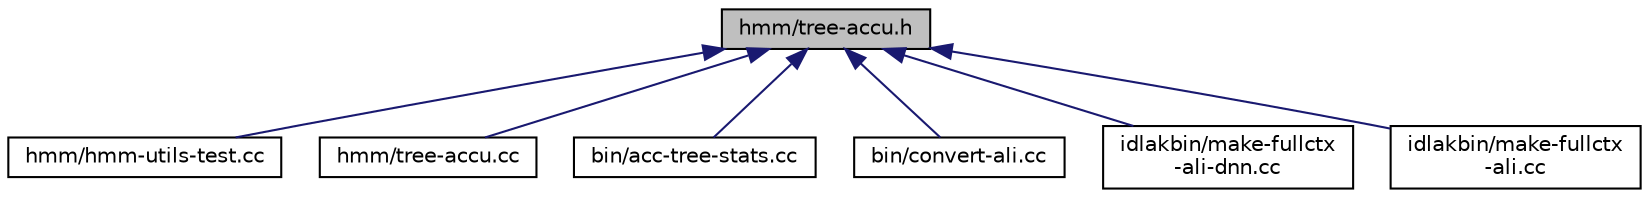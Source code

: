digraph "hmm/tree-accu.h"
{
  edge [fontname="Helvetica",fontsize="10",labelfontname="Helvetica",labelfontsize="10"];
  node [fontname="Helvetica",fontsize="10",shape=record];
  Node61 [label="hmm/tree-accu.h",height=0.2,width=0.4,color="black", fillcolor="grey75", style="filled", fontcolor="black"];
  Node61 -> Node62 [dir="back",color="midnightblue",fontsize="10",style="solid",fontname="Helvetica"];
  Node62 [label="hmm/hmm-utils-test.cc",height=0.2,width=0.4,color="black", fillcolor="white", style="filled",URL="$hmm-utils-test_8cc.html"];
  Node61 -> Node63 [dir="back",color="midnightblue",fontsize="10",style="solid",fontname="Helvetica"];
  Node63 [label="hmm/tree-accu.cc",height=0.2,width=0.4,color="black", fillcolor="white", style="filled",URL="$tree-accu_8cc.html"];
  Node61 -> Node64 [dir="back",color="midnightblue",fontsize="10",style="solid",fontname="Helvetica"];
  Node64 [label="bin/acc-tree-stats.cc",height=0.2,width=0.4,color="black", fillcolor="white", style="filled",URL="$acc-tree-stats_8cc.html"];
  Node61 -> Node65 [dir="back",color="midnightblue",fontsize="10",style="solid",fontname="Helvetica"];
  Node65 [label="bin/convert-ali.cc",height=0.2,width=0.4,color="black", fillcolor="white", style="filled",URL="$convert-ali_8cc.html"];
  Node61 -> Node66 [dir="back",color="midnightblue",fontsize="10",style="solid",fontname="Helvetica"];
  Node66 [label="idlakbin/make-fullctx\l-ali-dnn.cc",height=0.2,width=0.4,color="black", fillcolor="white", style="filled",URL="$make-fullctx-ali-dnn_8cc.html"];
  Node61 -> Node67 [dir="back",color="midnightblue",fontsize="10",style="solid",fontname="Helvetica"];
  Node67 [label="idlakbin/make-fullctx\l-ali.cc",height=0.2,width=0.4,color="black", fillcolor="white", style="filled",URL="$make-fullctx-ali_8cc.html"];
}
